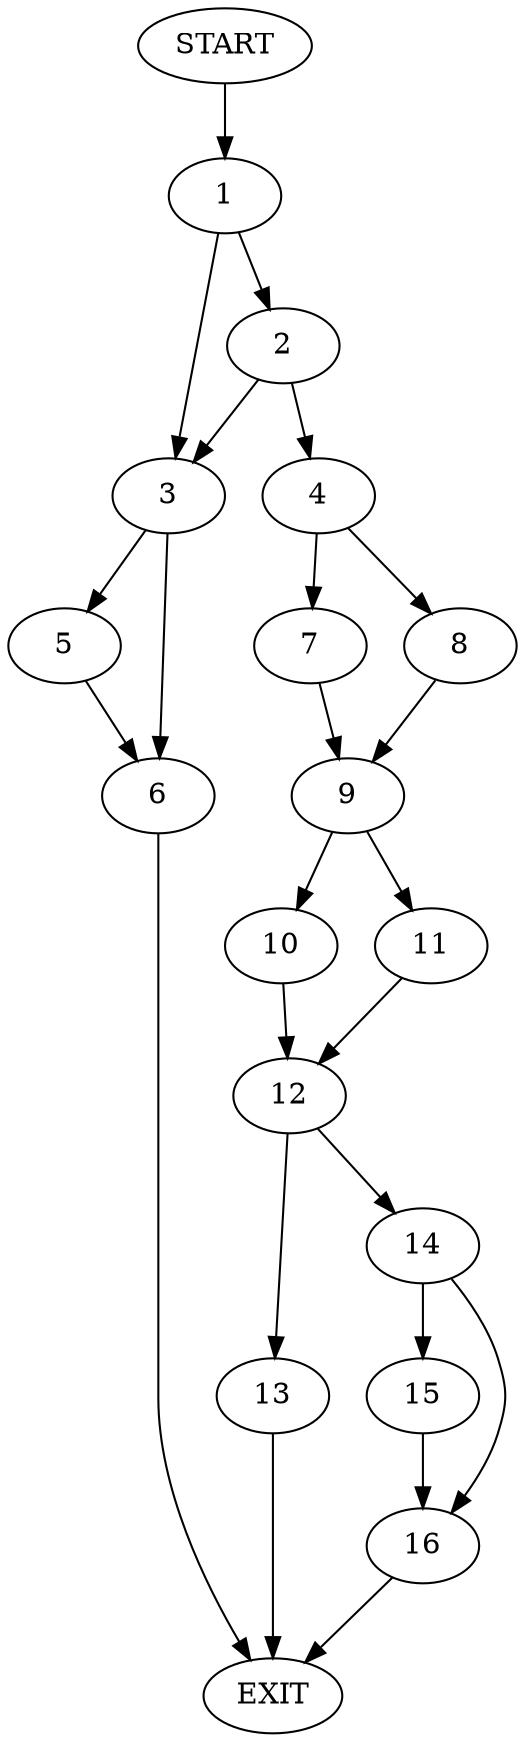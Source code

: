 digraph {
0 [label="START"]
17 [label="EXIT"]
0 -> 1
1 -> 2
1 -> 3
2 -> 3
2 -> 4
3 -> 5
3 -> 6
4 -> 7
4 -> 8
5 -> 6
6 -> 17
7 -> 9
8 -> 9
9 -> 10
9 -> 11
10 -> 12
11 -> 12
12 -> 13
12 -> 14
14 -> 15
14 -> 16
13 -> 17
16 -> 17
15 -> 16
}
